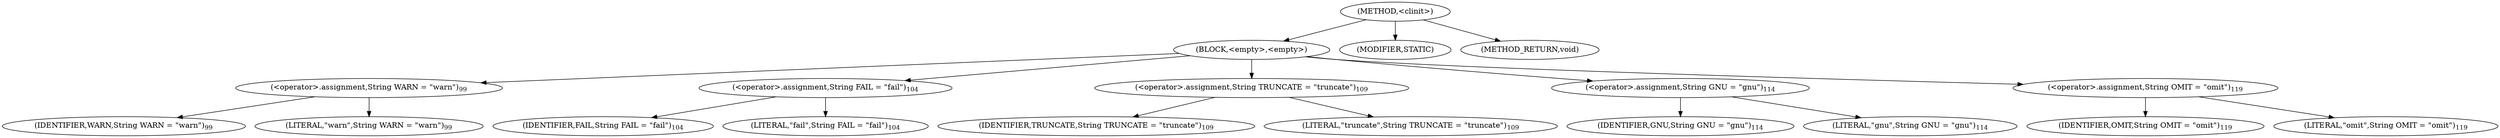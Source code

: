 digraph "&lt;clinit&gt;" {  
"1556" [label = <(METHOD,&lt;clinit&gt;)> ]
"1557" [label = <(BLOCK,&lt;empty&gt;,&lt;empty&gt;)> ]
"1558" [label = <(&lt;operator&gt;.assignment,String WARN = &quot;warn&quot;)<SUB>99</SUB>> ]
"1559" [label = <(IDENTIFIER,WARN,String WARN = &quot;warn&quot;)<SUB>99</SUB>> ]
"1560" [label = <(LITERAL,&quot;warn&quot;,String WARN = &quot;warn&quot;)<SUB>99</SUB>> ]
"1561" [label = <(&lt;operator&gt;.assignment,String FAIL = &quot;fail&quot;)<SUB>104</SUB>> ]
"1562" [label = <(IDENTIFIER,FAIL,String FAIL = &quot;fail&quot;)<SUB>104</SUB>> ]
"1563" [label = <(LITERAL,&quot;fail&quot;,String FAIL = &quot;fail&quot;)<SUB>104</SUB>> ]
"1564" [label = <(&lt;operator&gt;.assignment,String TRUNCATE = &quot;truncate&quot;)<SUB>109</SUB>> ]
"1565" [label = <(IDENTIFIER,TRUNCATE,String TRUNCATE = &quot;truncate&quot;)<SUB>109</SUB>> ]
"1566" [label = <(LITERAL,&quot;truncate&quot;,String TRUNCATE = &quot;truncate&quot;)<SUB>109</SUB>> ]
"1567" [label = <(&lt;operator&gt;.assignment,String GNU = &quot;gnu&quot;)<SUB>114</SUB>> ]
"1568" [label = <(IDENTIFIER,GNU,String GNU = &quot;gnu&quot;)<SUB>114</SUB>> ]
"1569" [label = <(LITERAL,&quot;gnu&quot;,String GNU = &quot;gnu&quot;)<SUB>114</SUB>> ]
"1570" [label = <(&lt;operator&gt;.assignment,String OMIT = &quot;omit&quot;)<SUB>119</SUB>> ]
"1571" [label = <(IDENTIFIER,OMIT,String OMIT = &quot;omit&quot;)<SUB>119</SUB>> ]
"1572" [label = <(LITERAL,&quot;omit&quot;,String OMIT = &quot;omit&quot;)<SUB>119</SUB>> ]
"1573" [label = <(MODIFIER,STATIC)> ]
"1574" [label = <(METHOD_RETURN,void)> ]
  "1556" -> "1557" 
  "1556" -> "1573" 
  "1556" -> "1574" 
  "1557" -> "1558" 
  "1557" -> "1561" 
  "1557" -> "1564" 
  "1557" -> "1567" 
  "1557" -> "1570" 
  "1558" -> "1559" 
  "1558" -> "1560" 
  "1561" -> "1562" 
  "1561" -> "1563" 
  "1564" -> "1565" 
  "1564" -> "1566" 
  "1567" -> "1568" 
  "1567" -> "1569" 
  "1570" -> "1571" 
  "1570" -> "1572" 
}
